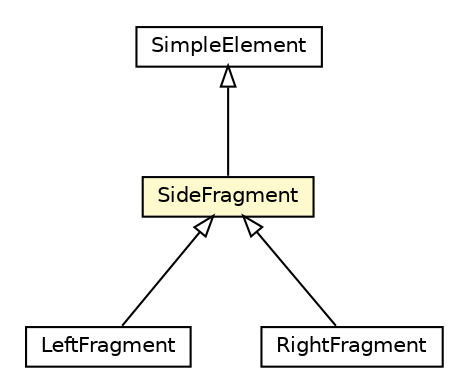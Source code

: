 #!/usr/local/bin/dot
#
# Class diagram 
# Generated by UMLGraph version 5.1 (http://www.umlgraph.org/)
#

digraph G {
	edge [fontname="Helvetica",fontsize=10,labelfontname="Helvetica",labelfontsize=10];
	node [fontname="Helvetica",fontsize=10,shape=plaintext];
	nodesep=0.25;
	ranksep=0.5;
	// uk.gov.nationalarchives.droid.base.SimpleElement
	c2340 [label=<<table title="uk.gov.nationalarchives.droid.base.SimpleElement" border="0" cellborder="1" cellspacing="0" cellpadding="2" port="p" href="../base/SimpleElement.html">
		<tr><td><table border="0" cellspacing="0" cellpadding="1">
<tr><td align="center" balign="center"> SimpleElement </td></tr>
		</table></td></tr>
		</table>>, fontname="Helvetica", fontcolor="black", fontsize=10.0];
	// uk.gov.nationalarchives.droid.signatureFile.SideFragment
	c2349 [label=<<table title="uk.gov.nationalarchives.droid.signatureFile.SideFragment" border="0" cellborder="1" cellspacing="0" cellpadding="2" port="p" bgcolor="lemonChiffon" href="./SideFragment.html">
		<tr><td><table border="0" cellspacing="0" cellpadding="1">
<tr><td align="center" balign="center"> SideFragment </td></tr>
		</table></td></tr>
		</table>>, fontname="Helvetica", fontcolor="black", fontsize=10.0];
	// uk.gov.nationalarchives.droid.signatureFile.LeftFragment
	c2353 [label=<<table title="uk.gov.nationalarchives.droid.signatureFile.LeftFragment" border="0" cellborder="1" cellspacing="0" cellpadding="2" port="p" href="./LeftFragment.html">
		<tr><td><table border="0" cellspacing="0" cellpadding="1">
<tr><td align="center" balign="center"> LeftFragment </td></tr>
		</table></td></tr>
		</table>>, fontname="Helvetica", fontcolor="black", fontsize=10.0];
	// uk.gov.nationalarchives.droid.signatureFile.RightFragment
	c2354 [label=<<table title="uk.gov.nationalarchives.droid.signatureFile.RightFragment" border="0" cellborder="1" cellspacing="0" cellpadding="2" port="p" href="./RightFragment.html">
		<tr><td><table border="0" cellspacing="0" cellpadding="1">
<tr><td align="center" balign="center"> RightFragment </td></tr>
		</table></td></tr>
		</table>>, fontname="Helvetica", fontcolor="black", fontsize=10.0];
	//uk.gov.nationalarchives.droid.signatureFile.SideFragment extends uk.gov.nationalarchives.droid.base.SimpleElement
	c2340:p -> c2349:p [dir=back,arrowtail=empty];
	//uk.gov.nationalarchives.droid.signatureFile.LeftFragment extends uk.gov.nationalarchives.droid.signatureFile.SideFragment
	c2349:p -> c2353:p [dir=back,arrowtail=empty];
	//uk.gov.nationalarchives.droid.signatureFile.RightFragment extends uk.gov.nationalarchives.droid.signatureFile.SideFragment
	c2349:p -> c2354:p [dir=back,arrowtail=empty];
}


